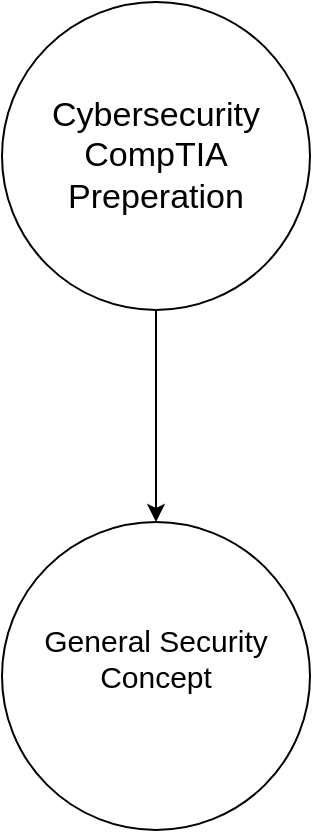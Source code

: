 <mxfile version="25.0.3">
  <diagram name="Page-1" id="gV0o_vzMScAR6xfJ5krI">
    <mxGraphModel dx="1434" dy="761" grid="1" gridSize="10" guides="1" tooltips="1" connect="1" arrows="1" fold="1" page="1" pageScale="1" pageWidth="827" pageHeight="1169" math="0" shadow="0">
      <root>
        <mxCell id="0" />
        <mxCell id="1" parent="0" />
        <mxCell id="kf90tWIn5kp3TJyy42nC-46" value="" style="edgeStyle=orthogonalEdgeStyle;rounded=0;orthogonalLoop=1;jettySize=auto;html=1;" edge="1" parent="1" source="kf90tWIn5kp3TJyy42nC-30" target="kf90tWIn5kp3TJyy42nC-45">
          <mxGeometry relative="1" as="geometry" />
        </mxCell>
        <mxCell id="kf90tWIn5kp3TJyy42nC-30" value="&lt;div&gt;&lt;font style=&quot;font-size: 17px;&quot;&gt;Cybersecurity&lt;/font&gt;&lt;/div&gt;&lt;div&gt;&lt;font style=&quot;font-size: 17px;&quot;&gt;CompTIA&lt;/font&gt;&lt;/div&gt;&lt;div&gt;&lt;font style=&quot;font-size: 17px;&quot;&gt;&lt;font&gt;Preperation&lt;/font&gt;&lt;font&gt;&lt;br&gt;&lt;/font&gt;&lt;/font&gt;&lt;/div&gt;" style="ellipse;whiteSpace=wrap;html=1;aspect=fixed;container=1;" vertex="1" parent="1">
          <mxGeometry x="310" y="460" width="154" height="154" as="geometry" />
        </mxCell>
        <mxCell id="kf90tWIn5kp3TJyy42nC-45" value="&lt;div&gt;&lt;font style=&quot;font-size: 15px;&quot;&gt;General Security &lt;br&gt;&lt;/font&gt;&lt;/div&gt;&lt;div&gt;&lt;font style=&quot;font-size: 15px;&quot;&gt;Concept &lt;br&gt;&lt;/font&gt;&lt;/div&gt;&lt;div&gt;&lt;font style=&quot;font-size: 15px;&quot;&gt;&lt;font&gt;&lt;br&gt;&lt;/font&gt;&lt;/font&gt;&lt;/div&gt;" style="ellipse;whiteSpace=wrap;html=1;aspect=fixed;container=1;" vertex="1" parent="1">
          <mxGeometry x="310" y="720" width="154" height="154" as="geometry">
            <mxRectangle x="307" y="720" width="160" height="70" as="alternateBounds" />
          </mxGeometry>
        </mxCell>
      </root>
    </mxGraphModel>
  </diagram>
</mxfile>
